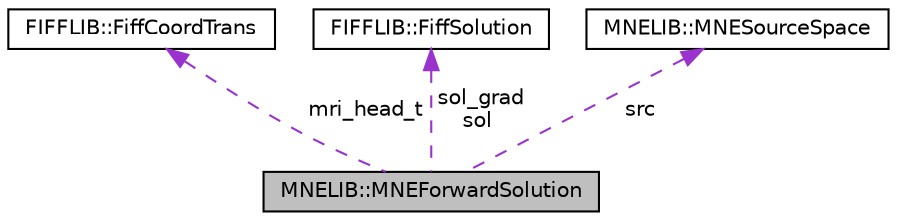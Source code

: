 digraph "MNELIB::MNEForwardSolution"
{
  edge [fontname="Helvetica",fontsize="10",labelfontname="Helvetica",labelfontsize="10"];
  node [fontname="Helvetica",fontsize="10",shape=record];
  Node1 [label="MNELIB::MNEForwardSolution",height=0.2,width=0.4,color="black", fillcolor="grey75", style="filled" fontcolor="black"];
  Node2 -> Node1 [dir="back",color="darkorchid3",fontsize="10",style="dashed",label=" mri_head_t" ,fontname="Helvetica"];
  Node2 [label="FIFFLIB::FiffCoordTrans",height=0.2,width=0.4,color="black", fillcolor="white", style="filled",URL="$class_f_i_f_f_l_i_b_1_1_fiff_coord_trans.html",tooltip="The FiffCoordTrans class provides..."];
  Node3 -> Node1 [dir="back",color="darkorchid3",fontsize="10",style="dashed",label=" sol_grad\nsol" ,fontname="Helvetica"];
  Node3 [label="FIFFLIB::FiffSolution",height=0.2,width=0.4,color="black", fillcolor="white", style="filled",URL="$class_f_i_f_f_l_i_b_1_1_fiff_solution.html",tooltip="The FiffSolution class provides..."];
  Node4 -> Node1 [dir="back",color="darkorchid3",fontsize="10",style="dashed",label=" src" ,fontname="Helvetica"];
  Node4 [label="MNELIB::MNESourceSpace",height=0.2,width=0.4,color="black", fillcolor="white", style="filled",URL="$class_m_n_e_l_i_b_1_1_m_n_e_source_space.html",tooltip="The SourceSpace class provides."];
}

